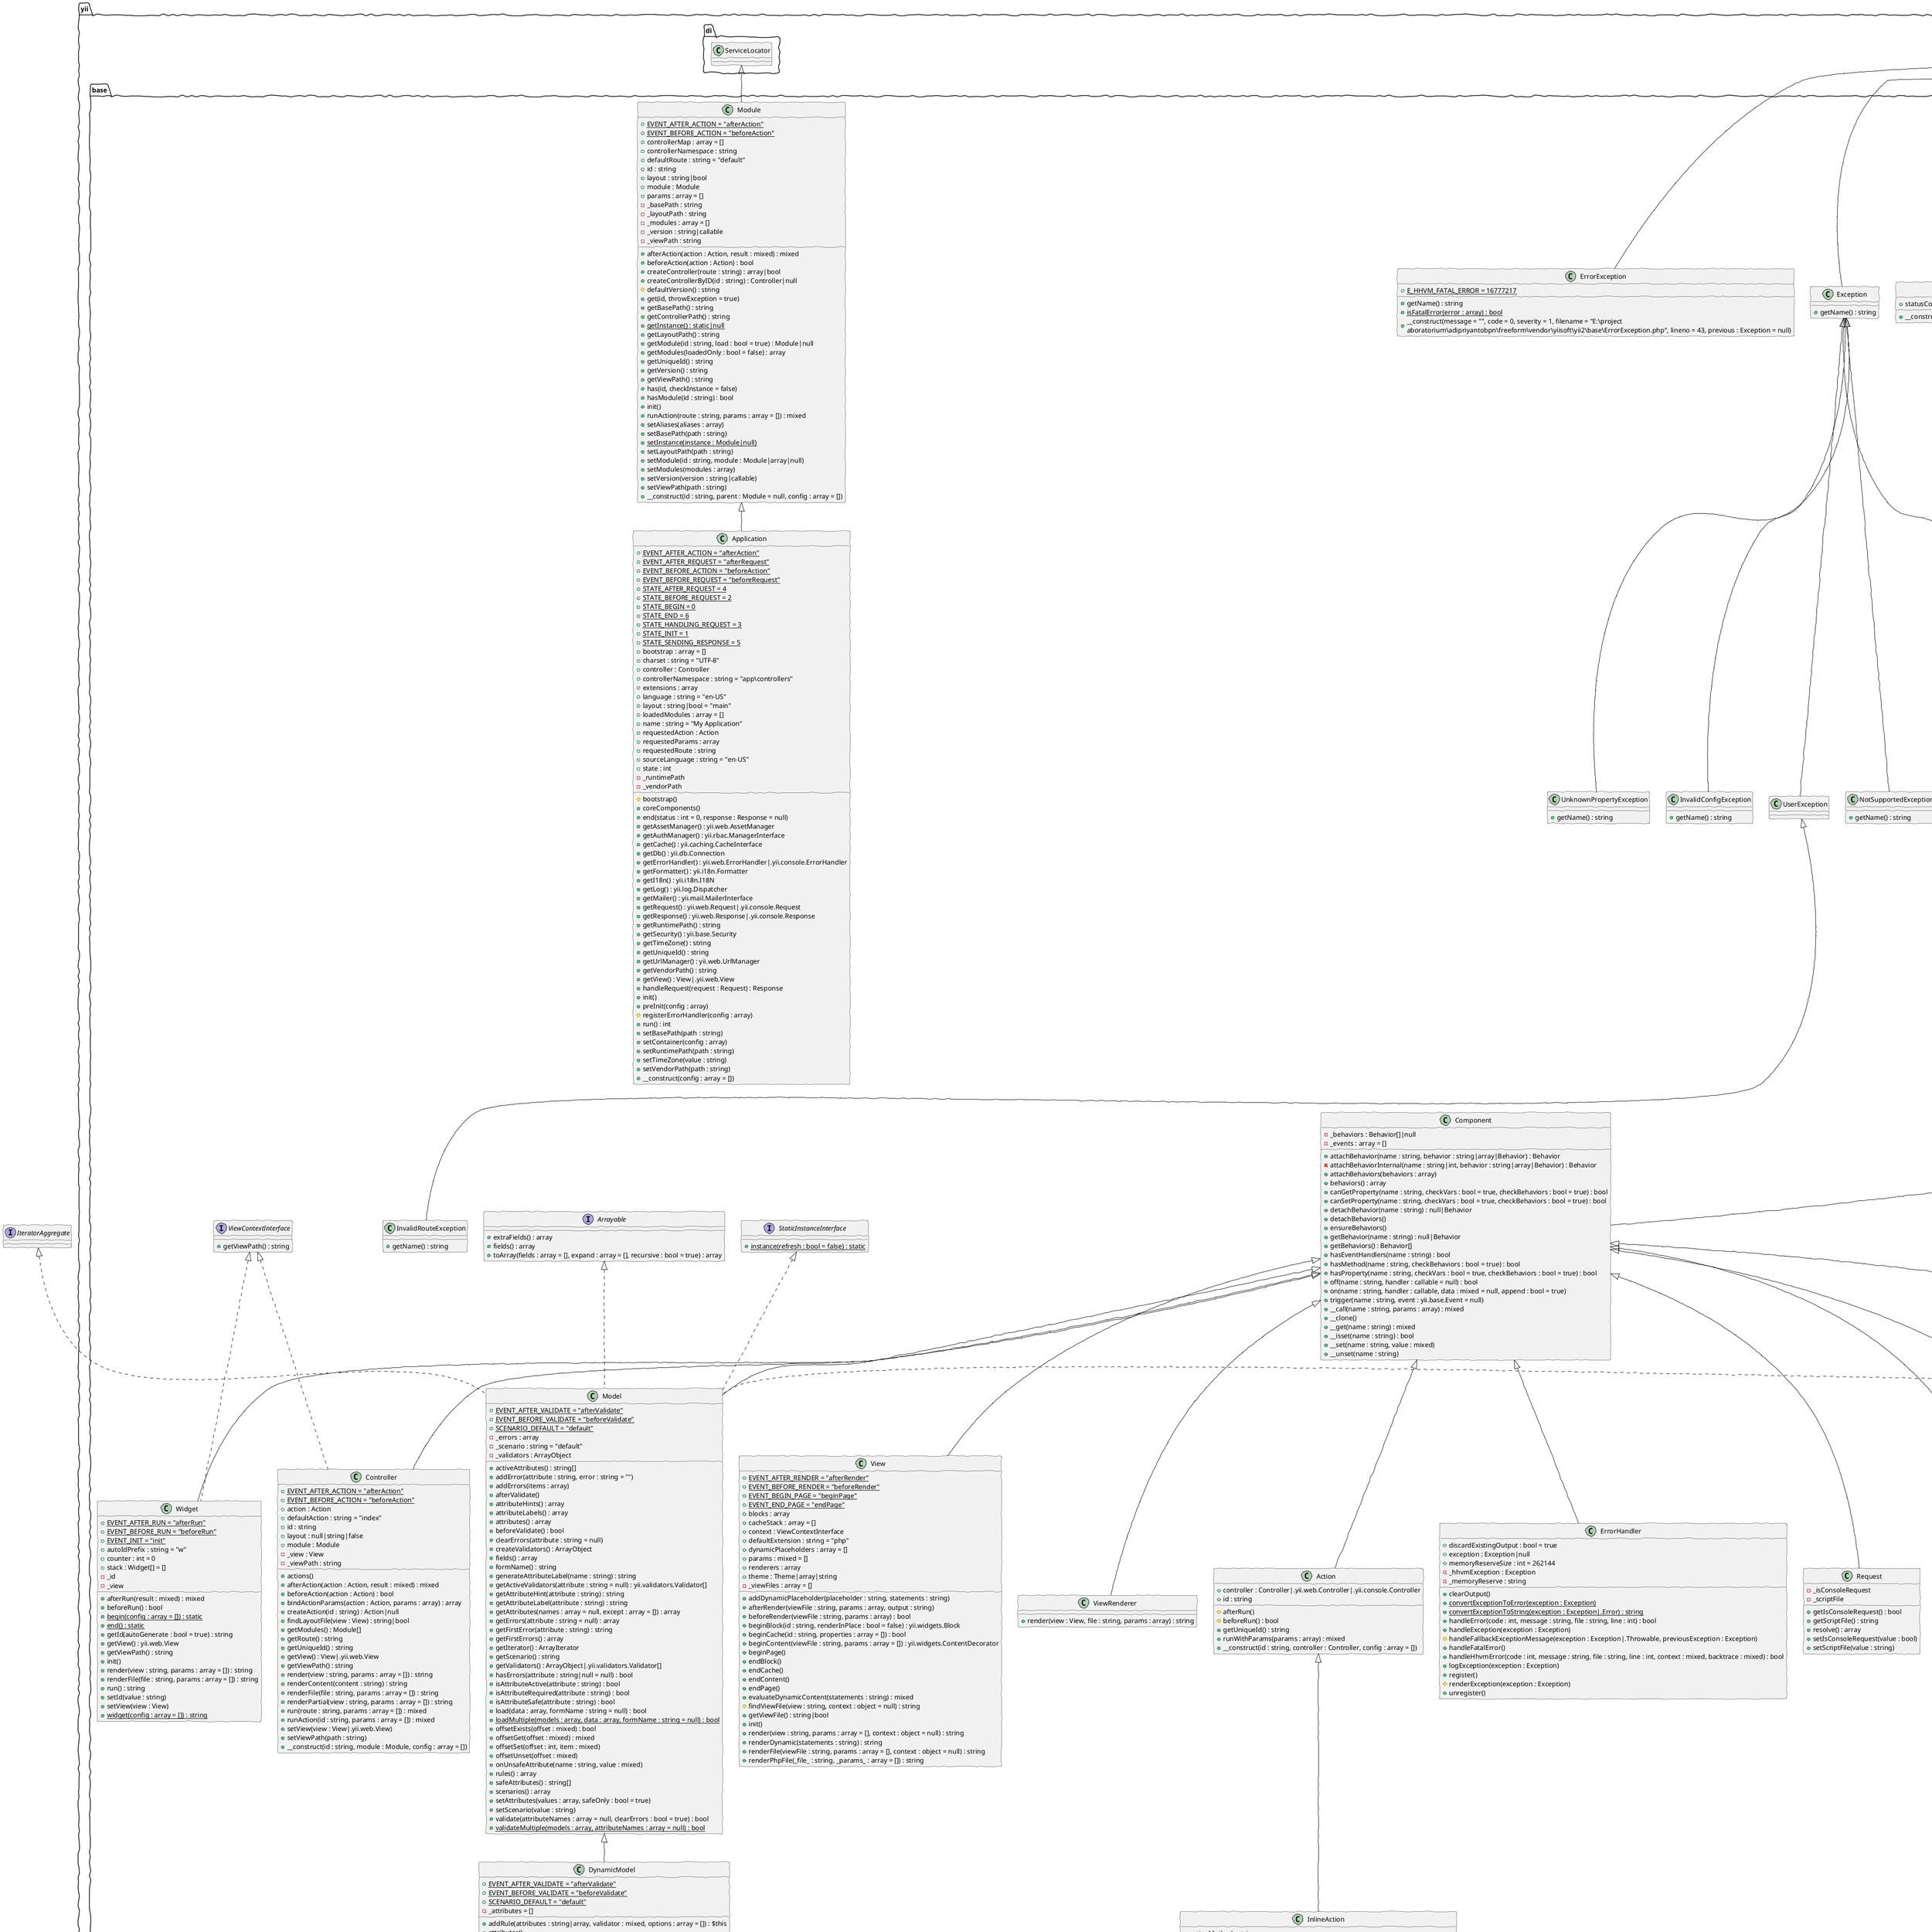 @startuml
skinparam handwritten true
class yii.base.Action {
    +controller : Controller|.yii.web.Controller|.yii.console.Controller
    +id : string
    #afterRun()
    #beforeRun() : bool
    +getUniqueId() : string
    +runWithParams(params : array) : mixed
    +__construct(id : string, controller : Controller, config : array = [])
}
class yii.base.Action extends yii.base.Component
class yii.base.ActionEvent {
    +action : Action
    +isValid : bool = true
    +result : mixed
    +__construct(action : Action, config : array = [])
}
class yii.base.ActionEvent extends yii.base.Event
class yii.base.ActionFilter {
    +except : array = []
    +only : array
    +afterAction(action : Action, result : mixed) : mixed
    +afterFilter(event : ActionEvent)
    +attach(owner)
    +beforeAction(action : Action) : bool
    +beforeFilter(event : ActionEvent)
    +detach()
    #getActionId(action : Action) : string
    #isActive(action : Action) : bool
}
class yii.base.ActionFilter extends yii.base.Behavior
abstract class yii.base.Application {
    +{static}EVENT_AFTER_ACTION = "afterAction"
    +{static}EVENT_AFTER_REQUEST = "afterRequest"
    +{static}EVENT_BEFORE_ACTION = "beforeAction"
    +{static}EVENT_BEFORE_REQUEST = "beforeRequest"
    +{static}STATE_AFTER_REQUEST = 4
    +{static}STATE_BEFORE_REQUEST = 2
    +{static}STATE_BEGIN = 0
    +{static}STATE_END = 6
    +{static}STATE_HANDLING_REQUEST = 3
    +{static}STATE_INIT = 1
    +{static}STATE_SENDING_RESPONSE = 5
    +bootstrap : array = []
    +charset : string = "UTF-8"
    +controller : Controller
    +controllerNamespace : string = "app\controllers"
    +extensions : array
    +language : string = "en-US"
    +layout : string|bool = "main"
    +loadedModules : array = []
    +name : string = "My Application"
    +requestedAction : Action
    +requestedParams : array
    +requestedRoute : string
    +sourceLanguage : string = "en-US"
    +state : int
    -_runtimePath
    -_vendorPath
    #bootstrap()
    +coreComponents()
    +end(status : int = 0, response : Response = null)
    +getAssetManager() : yii.web.AssetManager
    +getAuthManager() : yii.rbac.ManagerInterface
    +getCache() : yii.caching.CacheInterface
    +getDb() : yii.db.Connection
    +getErrorHandler() : yii.web.ErrorHandler|.yii.console.ErrorHandler
    +getFormatter() : yii.i18n.Formatter
    +getI18n() : yii.i18n.I18N
    +getLog() : yii.log.Dispatcher
    +getMailer() : yii.mail.MailerInterface
    +getRequest() : yii.web.Request|.yii.console.Request
    +getResponse() : yii.web.Response|.yii.console.Response
    +getRuntimePath() : string
    +getSecurity() : yii.base.Security
    +getTimeZone() : string
    +getUniqueId() : string
    +getUrlManager() : yii.web.UrlManager
    +getVendorPath() : string
    +getView() : View|.yii.web.View
    +handleRequest(request : Request) : Response
    +init()
    +preInit(config : array)
    #registerErrorHandler(config : array)
    +run() : int
    +setBasePath(path : string)
    +setContainer(config : array)
    +setRuntimePath(path : string)
    +setTimeZone(value : string)
    +setVendorPath(path : string)
    +__construct(config : array = [])
}
class yii.base.Application extends yii.base.Module
interface yii.base.Arrayable {
    +extraFields() : array
    +fields() : array
    +toArray(fields : array = [], expand : array = [], recursive : bool = true) : array
}
abstract class yii.base.ArrayableTrait {
    +extraFields() : array
    +fields() : array
    #resolveFields(fields : array, expand : array) : array
    +toArray(fields : array = [], expand : array = [], recursive : bool = true) : array
}
abstract class yii.base.ArrayAccessTrait {
    +count() : int
    +getIterator() : ArrayIterator
    +offsetExists(offset : mixed) : bool
    +offsetGet(offset : int) : mixed
    +offsetSet(offset : int, item : mixed)
    +offsetUnset(offset : mixed)
}
class yii.base.BaseObject {
    +canGetProperty(name : string, checkVars : bool = true) : bool
    +canSetProperty(name : string, checkVars : bool = true) : bool
    +{static}className() : string
    +hasMethod(name : string) : bool
    +hasProperty(name : string, checkVars : bool = true) : bool
    +init()
    +__call(name : string, params : array) : mixed
    +__construct(config : array = [])
    +__get(name : string) : mixed
    +__isset(name : string) : bool
    +__set(name : string, value : mixed)
    +__unset(name : string)
}
class yii.base.BaseObject implements yii.base.Configurable
class yii.base.Behavior {
    +owner : Component|null
    +attach(owner : Component)
    +detach()
    +events() : array
}
class yii.base.Behavior extends yii.base.BaseObject
interface yii.base.BootstrapInterface {
    +bootstrap(app : Application)
}
class yii.base.Component {
    -_behaviors : Behavior[]|null
    -_events : array = []
    +attachBehavior(name : string, behavior : string|array|Behavior) : Behavior
    -attachBehaviorInternal(name : string|int, behavior : string|array|Behavior) : Behavior
    +attachBehaviors(behaviors : array)
    +behaviors() : array
    +canGetProperty(name : string, checkVars : bool = true, checkBehaviors : bool = true) : bool
    +canSetProperty(name : string, checkVars : bool = true, checkBehaviors : bool = true) : bool
    +detachBehavior(name : string) : null|Behavior
    +detachBehaviors()
    +ensureBehaviors()
    +getBehavior(name : string) : null|Behavior
    +getBehaviors() : Behavior[]
    +hasEventHandlers(name : string) : bool
    +hasMethod(name : string, checkBehaviors : bool = true) : bool
    +hasProperty(name : string, checkVars : bool = true, checkBehaviors : bool = true) : bool
    +off(name : string, handler : callable = null) : bool
    +on(name : string, handler : callable, data : mixed = null, append : bool = true)
    +trigger(name : string, event : yii.base.Event = null)
    +__call(name : string, params : array) : mixed
    +__clone()
    +__get(name : string) : mixed
    +__isset(name : string) : bool
    +__set(name : string, value : mixed)
    +__unset(name : string)
}
class yii.base.Component extends yii.base.BaseObject
interface yii.base.Configurable {
}
class yii.base.Controller {
    +{static}EVENT_AFTER_ACTION = "afterAction"
    +{static}EVENT_BEFORE_ACTION = "beforeAction"
    +action : Action
    +defaultAction : string = "index"
    +id : string
    +layout : null|string|false
    +module : Module
    -_view : View
    -_viewPath : string
    +actions()
    +afterAction(action : Action, result : mixed) : mixed
    +beforeAction(action : Action) : bool
    +bindActionParams(action : Action, params : array) : array
    +createAction(id : string) : Action|null
    +findLayoutFile(view : View) : string|bool
    +getModules() : Module[]
    +getRoute() : string
    +getUniqueId() : string
    +getView() : View|.yii.web.View
    +getViewPath() : string
    +render(view : string, params : array = []) : string
    +renderContent(content : string) : string
    +renderFile(file : string, params : array = []) : string
    +renderPartial(view : string, params : array = []) : string
    +run(route : string, params : array = []) : mixed
    +runAction(id : string, params : array = []) : mixed
    +setView(view : View|.yii.web.View)
    +setViewPath(path : string)
    +__construct(id : string, module : Module, config : array = [])
}
class yii.base.Controller extends yii.base.Component
class yii.base.Controller implements yii.base.ViewContextInterface
class yii.base.DynamicModel {
    +{static}EVENT_AFTER_VALIDATE = "afterValidate"
    +{static}EVENT_BEFORE_VALIDATE = "beforeValidate"
    +{static}SCENARIO_DEFAULT = "default"
    -_attributes = []
    +addRule(attributes : string|array, validator : mixed, options : array = []) : $this
    +attributes()
    +defineAttribute(name : string, value : mixed = null)
    +undefineAttribute(name : string)
    +{static}validateData(data : array, rules : array = []) : static
    +__construct(attributes : array = [], config : array = [])
    +__get(name)
    +__isset(name)
    +__set(name, value)
    +__unset(name)
}
class yii.base.DynamicModel extends yii.base.Model
class yii.base.ErrorException {
    +{static}E_HHVM_FATAL_ERROR = 16777217
    +getName() : string
    +{static}isFatalError(error : array) : bool
    +__construct(message = "", code = 0, severity = 1, filename = "E:\project\laboratorium\adipriyantobpn\freeform\vendor\yiisoft\yii2\base\ErrorException.php", lineno = 43, previous : Exception = null)
}
class yii.base.ErrorException extends ErrorException
abstract class yii.base.ErrorHandler {
    +discardExistingOutput : bool = true
    +exception : Exception|null
    +memoryReserveSize : int = 262144
    -_hhvmException : Exception
    -_memoryReserve : string
    +clearOutput()
    +{static}convertExceptionToError(exception : Exception)
    +{static}convertExceptionToString(exception : Exception|.Error) : string
    +handleError(code : int, message : string, file : string, line : int) : bool
    +handleException(exception : Exception)
    #handleFallbackExceptionMessage(exception : Exception|.Throwable, previousException : Exception)
    +handleFatalError()
    +handleHhvmError(code : int, message : string, file : string, line : int, context : mixed, backtrace : mixed) : bool
    +logException(exception : Exception)
    +register()
    #renderException(exception : Exception)
    +unregister()
}
class yii.base.ErrorHandler extends yii.base.Component
class yii.base.Event {
    +data : mixed
    +handled : bool = false
    +name : string
    +sender : object
    -_events : array = []
    +{static}hasHandlers(class : string|object, name : string) : bool
    +{static}off(class : string, name : string, handler : callable = null) : bool
    +{static}offAll()
    +{static}on(class : string, name : string, handler : callable, data : mixed = null, append : bool = true)
    +{static}trigger(class : string|object, name : string, event : Event = null)
}
class yii.base.Event extends yii.base.BaseObject
class yii.base.Exception {
    +getName() : string
}
class yii.base.Exception extends Exception
class yii.base.ExitException {
    +statusCode : int
    +__construct(status : int = 0, message : string = null, code : int = 0, previous : Exception = null)
}
class yii.base.ExitException extends Exception
class yii.base.InlineAction {
    +actionMethod : string
    +runWithParams(params : array) : mixed
    +__construct(id : string, controller : Controller, actionMethod : string, config : array = [])
}
class yii.base.InlineAction extends yii.base.Action
class yii.base.InvalidCallException {
    +getName() : string
}
class yii.base.InvalidCallException extends BadMethodCallException
class yii.base.InvalidConfigException {
    +getName() : string
}
class yii.base.InvalidConfigException extends yii.base.Exception
class yii.base.InvalidParamException {
    +getName() : string
}
class yii.base.InvalidParamException extends BadMethodCallException
class yii.base.InvalidRouteException {
    +getName() : string
}
class yii.base.InvalidRouteException extends yii.base.UserException
class yii.base.InvalidValueException {
    +getName() : string
}
class yii.base.InvalidValueException extends UnexpectedValueException
class yii.base.Model {
    +{static}EVENT_AFTER_VALIDATE = "afterValidate"
    +{static}EVENT_BEFORE_VALIDATE = "beforeValidate"
    +{static}SCENARIO_DEFAULT = "default"
    -_errors : array
    -_scenario : string = "default"
    -_validators : ArrayObject
    +activeAttributes() : string[]
    +addError(attribute : string, error : string = "")
    +addErrors(items : array)
    +afterValidate()
    +attributeHints() : array
    +attributeLabels() : array
    +attributes() : array
    +beforeValidate() : bool
    +clearErrors(attribute : string = null)
    +createValidators() : ArrayObject
    +fields() : array
    +formName() : string
    +generateAttributeLabel(name : string) : string
    +getActiveValidators(attribute : string = null) : yii.validators.Validator[]
    +getAttributeHint(attribute : string) : string
    +getAttributeLabel(attribute : string) : string
    +getAttributes(names : array = null, except : array = []) : array
    +getErrors(attribute : string = null) : array
    +getFirstError(attribute : string) : string
    +getFirstErrors() : array
    +getIterator() : ArrayIterator
    +getScenario() : string
    +getValidators() : ArrayObject|.yii.validators.Validator[]
    +hasErrors(attribute : string|null = null) : bool
    +isAttributeActive(attribute : string) : bool
    +isAttributeRequired(attribute : string) : bool
    +isAttributeSafe(attribute : string) : bool
    +load(data : array, formName : string = null) : bool
    +{static}loadMultiple(models : array, data : array, formName : string = null) : bool
    +offsetExists(offset : mixed) : bool
    +offsetGet(offset : mixed) : mixed
    +offsetSet(offset : int, item : mixed)
    +offsetUnset(offset : mixed)
    +onUnsafeAttribute(name : string, value : mixed)
    +rules() : array
    +safeAttributes() : string[]
    +scenarios() : array
    +setAttributes(values : array, safeOnly : bool = true)
    +setScenario(value : string)
    +validate(attributeNames : array = null, clearErrors : bool = true) : bool
    +{static}validateMultiple(models : array, attributeNames : array = null) : bool
}
class yii.base.Model extends yii.base.Component
class yii.base.Model implements yii.base.StaticInstanceInterface
class yii.base.Model implements IteratorAggregate
class yii.base.Model implements ArrayAccess
class yii.base.Model implements yii.base.Arrayable
class yii.base.ModelEvent {
    +isValid : bool = true
}
class yii.base.ModelEvent extends yii.base.Event
class yii.base.Module {
    +{static}EVENT_AFTER_ACTION = "afterAction"
    +{static}EVENT_BEFORE_ACTION = "beforeAction"
    +controllerMap : array = []
    +controllerNamespace : string
    +defaultRoute : string = "default"
    +id : string
    +layout : string|bool
    +module : Module
    +params : array = []
    -_basePath : string
    -_layoutPath : string
    -_modules : array = []
    -_version : string|callable
    -_viewPath : string
    +afterAction(action : Action, result : mixed) : mixed
    +beforeAction(action : Action) : bool
    +createController(route : string) : array|bool
    +createControllerByID(id : string) : Controller|null
    #defaultVersion() : string
    +get(id, throwException = true)
    +getBasePath() : string
    +getControllerPath() : string
    +{static}getInstance() : static|null
    +getLayoutPath() : string
    +getModule(id : string, load : bool = true) : Module|null
    +getModules(loadedOnly : bool = false) : array
    +getUniqueId() : string
    +getVersion() : string
    +getViewPath() : string
    +has(id, checkInstance = false)
    +hasModule(id : string) : bool
    +init()
    +runAction(route : string, params : array = []) : mixed
    +setAliases(aliases : array)
    +setBasePath(path : string)
    +{static}setInstance(instance : Module|null)
    +setLayoutPath(path : string)
    +setModule(id : string, module : Module|array|null)
    +setModules(modules : array)
    +setVersion(version : string|callable)
    +setViewPath(path : string)
    +__construct(id : string, parent : Module = null, config : array = [])
}
class yii.base.Module extends yii.di.ServiceLocator
class yii.base.NotSupportedException {
    +getName() : string
}
class yii.base.NotSupportedException extends yii.base.Exception
class yii.base.Object {
}
class yii.base.Object extends yii.base.BaseObject
abstract class yii.base.Request {
    -_isConsoleRequest
    -_scriptFile
    +getIsConsoleRequest() : bool
    +getScriptFile() : string
    +resolve() : array
    +setIsConsoleRequest(value : bool)
    +setScriptFile(value : string)
}
class yii.base.Request extends yii.base.Component
class yii.base.Response {
    +exitStatus : int = 0
    +clearOutputBuffers()
    +send()
}
class yii.base.Response extends yii.base.Component
class yii.base.Security {
    +allowedCiphers : array[] = [[16, 16], [16, 24], [16, 32]]
    +authKeyInfo : string = "AuthorizationKey"
    +cipher : string = "AES-128-CBC"
    +derivationIterations : int = 100000
    +kdfHash : string = "sha256"
    +macHash : string = "sha256"
    +passwordHashCost : int = 13
    +passwordHashStrategy : string
    -_randomFile
    -_useLibreSSL
    +compareString(expected : string, actual : string) : bool
    #decrypt(data : string, passwordBased : bool, secret : string, info : string|null) : bool|string
    +decryptByKey(data : string, inputKey : string, info : string = null) : bool|string
    +decryptByPassword(data : string, password : string) : bool|string
    #encrypt(data : string, passwordBased : bool, secret : string, info : string|null) : string
    +encryptByKey(data : string, inputKey : string, info : string = null) : string
    +encryptByPassword(data : string, password : string) : string
    +generatePasswordHash(password : string, cost : int = null) : string
    +generateRandomKey(length : int = 32) : string
    +generateRandomString(length : int = 32) : string
    #generateSalt(cost : int = 13) : string
    +hashData(data : string, key : string, rawHash : bool = false) : string
    +hkdf(algo : string, inputKey : string, salt : string = null, info : string = null, length : int = 0) : string
    +maskToken(token : string) : string
    +pbkdf2(algo : string, password : string, salt : string, iterations : int, length : int = 0) : string
    +unmaskToken(maskedToken : string) : string
    +validateData(data : string, key : string, rawHash : bool = false) : string|false
    +validatePassword(password : string, hash : string) : bool
}
class yii.base.Security extends yii.base.Component
interface yii.base.StaticInstanceInterface {
    +{static}instance(refresh : bool = false) : static
}
abstract class yii.base.StaticInstanceTrait {
    -_instances : static[] = []
    +{static}instance(refresh : bool = false) : static
}
class yii.base.Theme {
    +pathMap : array
    -_basePath
    -_baseUrl
    +applyTo(path : string) : string
    +getBasePath() : string
    +getBaseUrl() : string
    +getPath(path : string) : string
    +getUrl(url : string) : string
    +setBasePath(path : string)
    +setBaseUrl(url : string)
}
class yii.base.Theme extends yii.base.Component
class yii.base.UnknownClassException {
    +getName() : string
}
class yii.base.UnknownClassException extends yii.base.Exception
class yii.base.UnknownMethodException {
    +getName() : string
}
class yii.base.UnknownMethodException extends BadMethodCallException
class yii.base.UnknownPropertyException {
    +getName() : string
}
class yii.base.UnknownPropertyException extends yii.base.Exception
class yii.base.UserException {
}
class yii.base.UserException extends yii.base.Exception
class yii.base.View {
    +{static}EVENT_AFTER_RENDER = "afterRender"
    +{static}EVENT_BEFORE_RENDER = "beforeRender"
    +{static}EVENT_BEGIN_PAGE = "beginPage"
    +{static}EVENT_END_PAGE = "endPage"
    +blocks : array
    +cacheStack : array = []
    +context : ViewContextInterface
    +defaultExtension : string = "php"
    +dynamicPlaceholders : array = []
    +params : mixed = []
    +renderers : array
    +theme : Theme|array|string
    -_viewFiles : array = []
    +addDynamicPlaceholder(placeholder : string, statements : string)
    +afterRender(viewFile : string, params : array, output : string)
    +beforeRender(viewFile : string, params : array) : bool
    +beginBlock(id : string, renderInPlace : bool = false) : yii.widgets.Block
    +beginCache(id : string, properties : array = []) : bool
    +beginContent(viewFile : string, params : array = []) : yii.widgets.ContentDecorator
    +beginPage()
    +endBlock()
    +endCache()
    +endContent()
    +endPage()
    +evaluateDynamicContent(statements : string) : mixed
    #findViewFile(view : string, context : object = null) : string
    +getViewFile() : string|bool
    +init()
    +render(view : string, params : array = [], context : object = null) : string
    +renderDynamic(statements : string) : string
    +renderFile(viewFile : string, params : array = [], context : object = null) : string
    +renderPhpFile(_file_ : string, _params_ : array = []) : string
}
class yii.base.View extends yii.base.Component
interface yii.base.ViewContextInterface {
    +getViewPath() : string
}
class yii.base.ViewEvent {
    +isValid : bool = true
    +output : string
    +params : array
    +viewFile : string
}
class yii.base.ViewEvent extends yii.base.Event
class yii.base.ViewNotFoundException {
    +getName() : string
}
class yii.base.ViewNotFoundException extends yii.base.InvalidParamException
abstract class yii.base.ViewRenderer {
    +render(view : View, file : string, params : array) : string
}
class yii.base.ViewRenderer extends yii.base.Component
class yii.base.Widget {
    +{static}EVENT_AFTER_RUN = "afterRun"
    +{static}EVENT_BEFORE_RUN = "beforeRun"
    +{static}EVENT_INIT = "init"
    +autoIdPrefix : string = "w"
    +counter : int = 0
    +stack : Widget[] = []
    -_id
    -_view
    +afterRun(result : mixed) : mixed
    +beforeRun() : bool
    +{static}begin(config : array = []) : static
    +{static}end() : static
    +getId(autoGenerate : bool = true) : string
    +getView() : yii.web.View
    +getViewPath() : string
    +init()
    +render(view : string, params : array = []) : string
    +renderFile(file : string, params : array = []) : string
    +run() : string
    +setId(value : string)
    +setView(view : View)
    +{static}widget(config : array = []) : string
}
class yii.base.Widget extends yii.base.Component
class yii.base.Widget implements yii.base.ViewContextInterface
class yii.base.WidgetEvent {
    +isValid : bool = true
    +result : mixed
}
class yii.base.WidgetEvent extends yii.base.Event
@enduml
